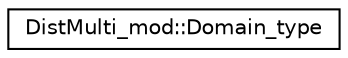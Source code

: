 digraph "Graphical Class Hierarchy"
{
 // LATEX_PDF_SIZE
  edge [fontname="Helvetica",fontsize="10",labelfontname="Helvetica",labelfontsize="10"];
  node [fontname="Helvetica",fontsize="10",shape=record];
  rankdir="LR";
  Node0 [label="DistMulti_mod::Domain_type",height=0.2,width=0.4,color="black", fillcolor="white", style="filled",URL="$structDistMulti__mod_1_1Domain__type.html",tooltip=" "];
}
